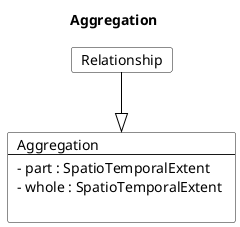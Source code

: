 @startuml
Title Aggregation 

Card Aggregation #fff [
Aggregation
----
- part : SpatioTemporalExtent 
- whole : SpatioTemporalExtent 

]
Card Relationship #fff [
Relationship
]
Relationship --|> Aggregation  #000 
@enduml